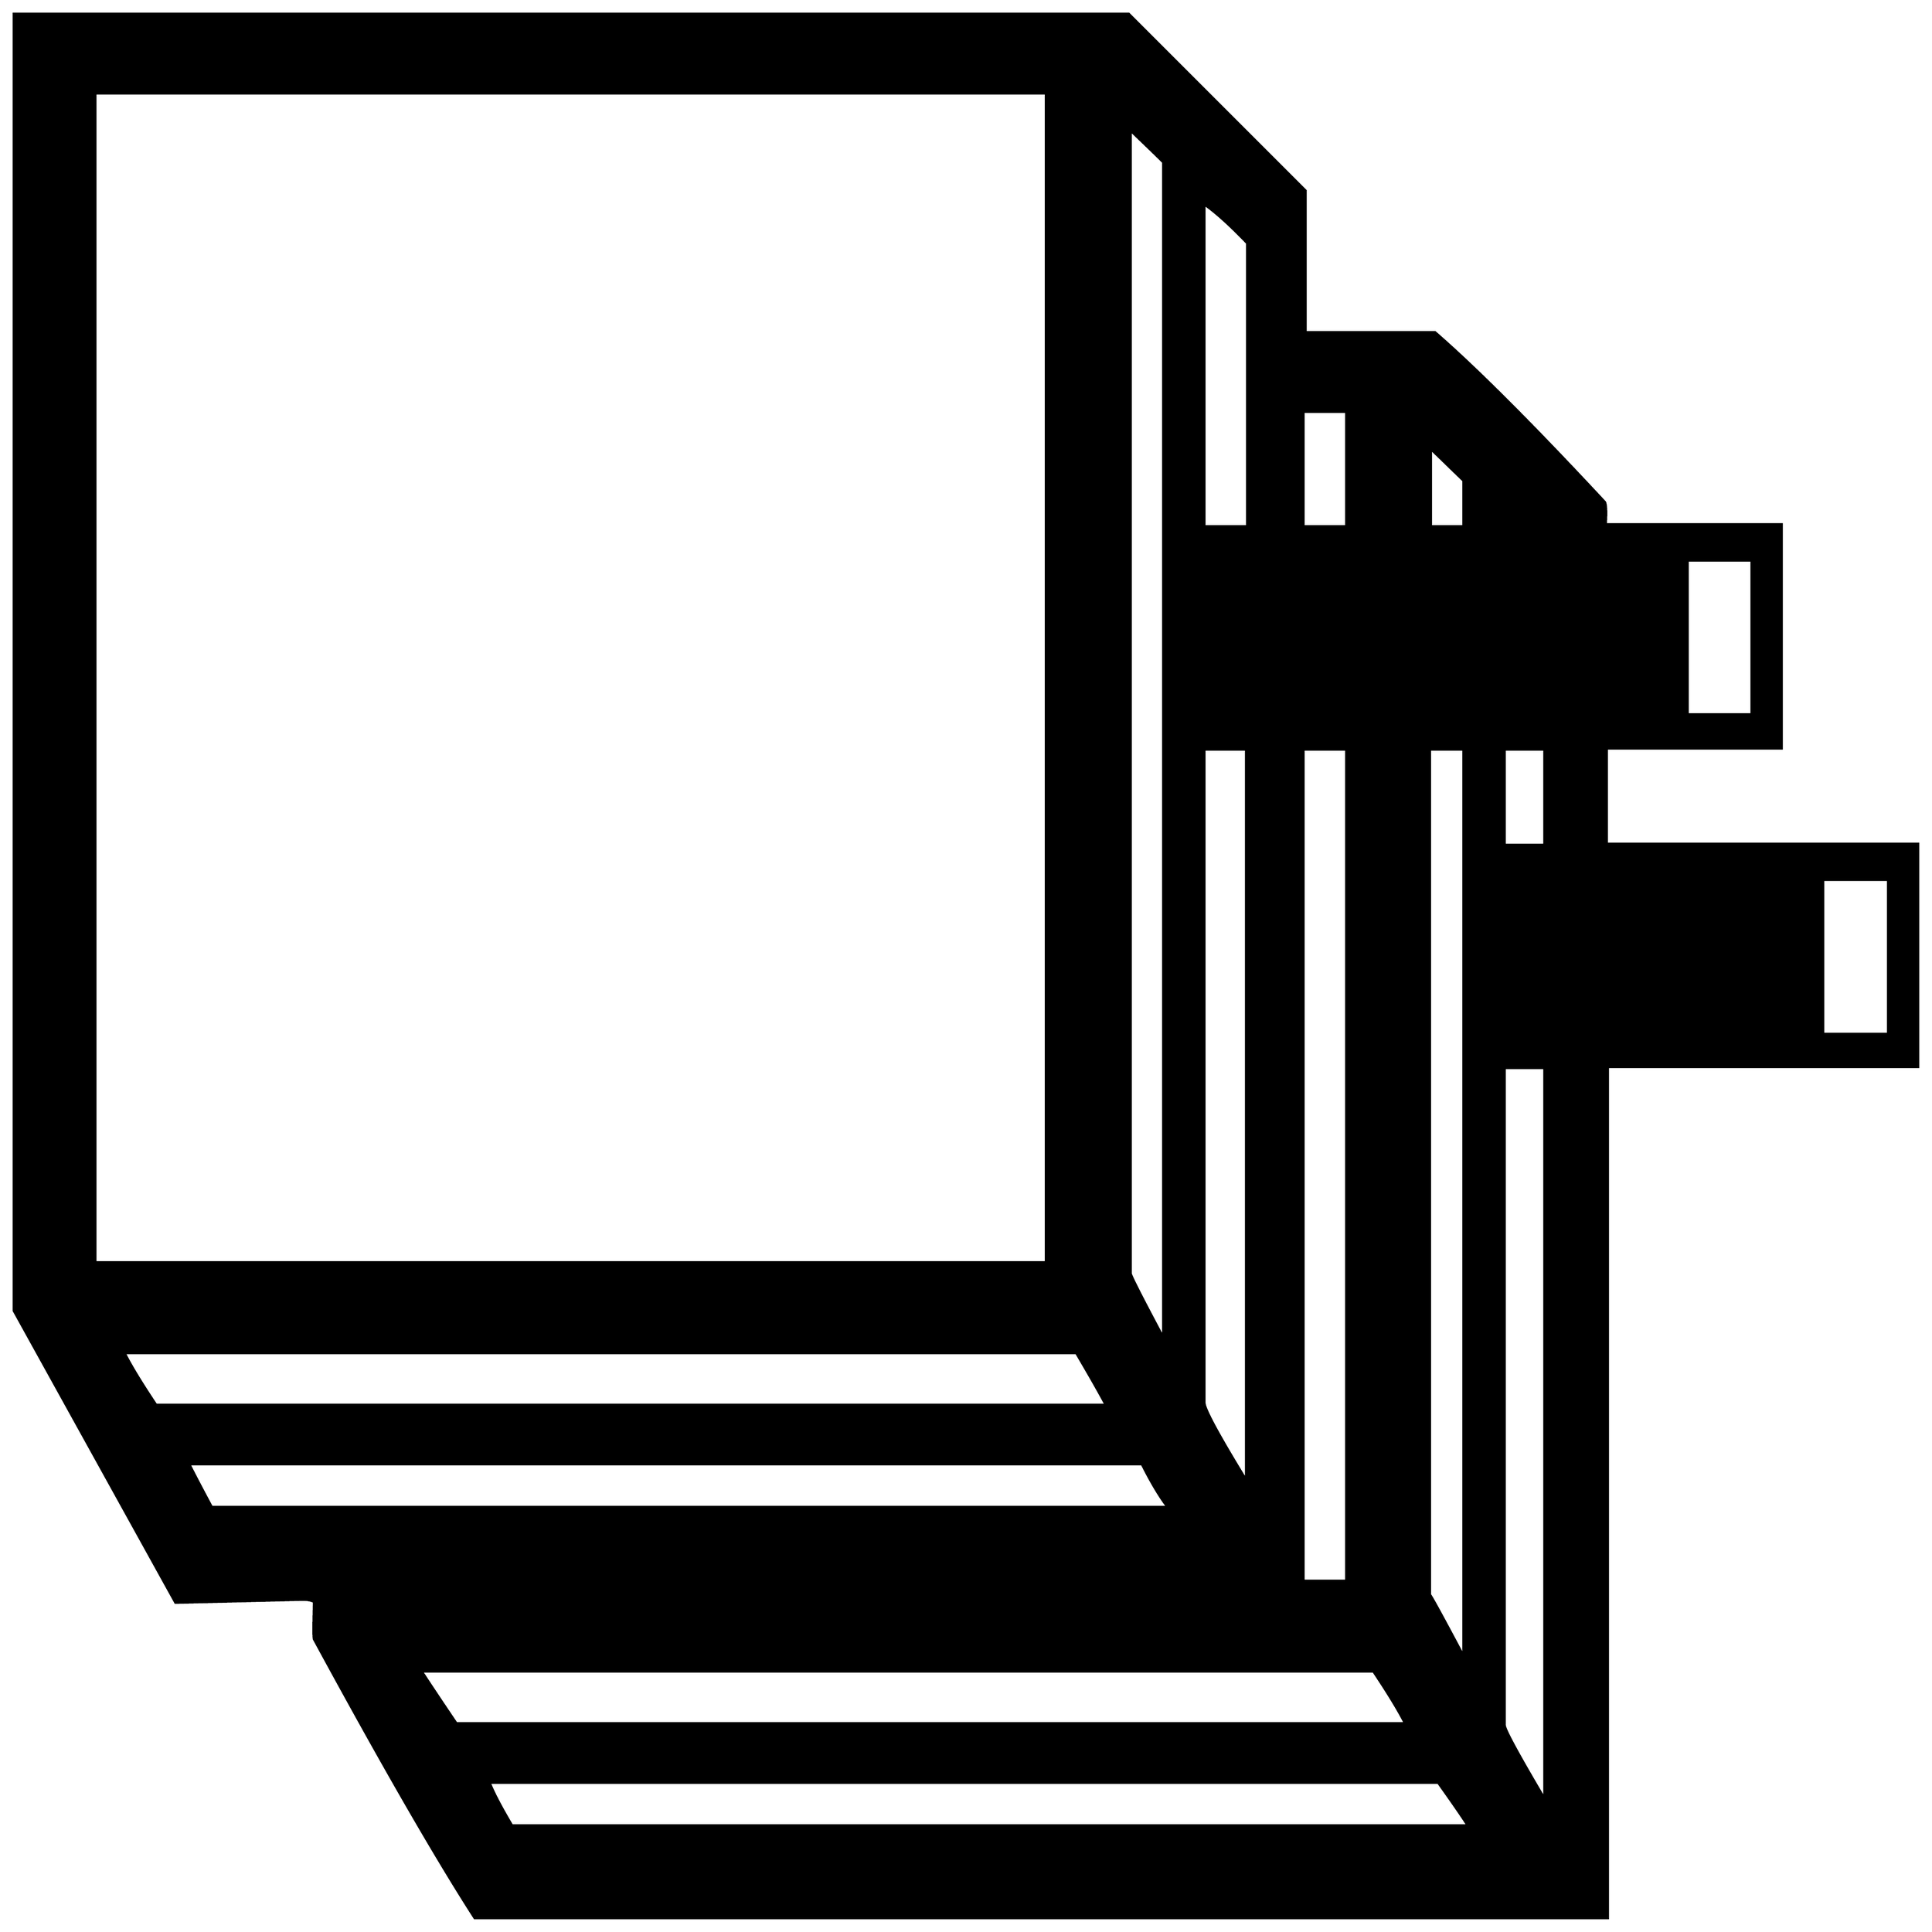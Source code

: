 


\begin{tikzpicture}[y=0.80pt, x=0.80pt, yscale=-1.0, xscale=1.0, inner sep=0pt, outer sep=0pt]
\begin{scope}[shift={(100.0,1713.0)},nonzero rule]
  \path[draw=.,fill=.,line width=1.600pt] (1966.0,-489.0) --
    (1659.0,-489.0) -- (1659.0,353.0) -- (538.0,353.0) ..
    controls (499.333,293.0) and (446.333,201.0) .. (379.0,77.0) ..
    controls (378.333,76.333) and (378.333,64.0) .. (379.0,40.0) ..
    controls (376.333,38.667) and (372.667,38.0) .. (368.0,38.0) ..
    controls (368.0,38.0) and (326.0,39.0) .. (242.0,41.0) --
    (82.0,-248.0) -- (82.0,-1531.0) -- (1185.0,-1531.0) --
    (1360.0,-1356.0) -- (1360.0,-1216.0) -- (1488.0,-1216.0) ..
    controls (1528.667,-1180.667) and (1584.667,-1124.667) ..
    (1656.0,-1048.0) .. controls (1657.333,-1046.0) and
    (1657.667,-1038.667) .. (1657.0,-1026.0) -- (1831.0,-1026.0) --
    (1831.0,-804.0) -- (1658.0,-804.0) -- (1658.0,-710.0) --
    (1966.0,-710.0) -- (1966.0,-489.0) -- cycle(1801.0,-838.0)
    -- (1801.0,-990.0) -- (1738.0,-990.0) -- (1738.0,-838.0) --
    (1801.0,-838.0) -- cycle(1516.0,-1024.0) -- (1516.0,-1069.0)
    -- (1484.0,-1100.0) -- (1484.0,-1024.0) -- (1516.0,-1024.0)
    -- cycle(1936.0,-522.0) -- (1936.0,-674.0) --
    (1872.0,-674.0) -- (1872.0,-522.0) -- (1936.0,-522.0) --
    cycle(1302.0,-1024.0) -- (1302.0,-1304.0) .. controls
    (1285.333,-1321.333) and (1271.333,-1334.0) .. (1260.0,-1342.0) --
    (1260.0,-1024.0) -- (1302.0,-1024.0) --
    cycle(1400.0,-1024.0) -- (1400.0,-1137.0) --
    (1358.0,-1137.0) -- (1358.0,-1024.0) -- (1400.0,-1024.0) --
    cycle(1596.0,-709.0) -- (1596.0,-803.0) -- (1557.0,-803.0)
    -- (1557.0,-709.0) -- (1596.0,-709.0) --
    cycle(1219.0,-222.0) -- (1219.0,-1384.0) .. controls
    (1215.0,-1388.0) and (1204.333,-1398.333) .. (1187.0,-1415.0) --
    (1187.0,-285.0) .. controls (1187.0,-283.0) and
    (1197.667,-262.0) .. (1219.0,-222.0) -- cycle(1516.0,93.0) --
    (1516.0,-803.0) -- (1483.0,-803.0) -- (1483.0,33.0) ..
    controls (1483.0,31.667) and (1494.0,51.667) .. (1516.0,93.0) --
    cycle(1400.0,19.0) -- (1400.0,-803.0) -- (1358.0,-803.0) --
    (1358.0,19.0) -- (1400.0,19.0) -- cycle(1301.0,-81.0) --
    (1301.0,-803.0) -- (1260.0,-803.0) -- (1260.0,-157.0) ..
    controls (1260.0,-151.0) and (1273.667,-125.667) ..
    (1301.0,-81.0) -- cycle(1596.0,234.0) -- (1596.0,-488.0) --
    (1557.0,-488.0) -- (1557.0,162.0) .. controls (1557.0,166.0)
    and (1570.0,190.0) .. (1596.0,234.0) -- cycle(1103.0,-296.0)
    -- (1103.0,-1452.0) -- (163.0,-1452.0) -- (163.0,-296.0) --
    (1103.0,-296.0) -- cycle(1162.0,-155.0) .. controls
    (1156.0,-166.333) and (1146.333,-183.333) .. (1133.0,-206.0) --
    (192.0,-206.0) .. controls (198.0,-194.0) and (208.333,-177.0)
    .. (223.0,-155.0) -- (1162.0,-155.0) -- cycle(1458.0,160.0)
    .. controls (1452.0,148.0) and (1441.667,131.0) ..
    (1427.0,109.0) -- (486.0,109.0) .. controls (493.333,120.333)
    and (504.667,137.333) .. (520.0,160.0) -- (1458.0,160.0) --
    cycle(1223.0,-54.0) .. controls (1215.0,-64.667) and
    (1206.667,-78.667) .. (1198.0,-96.0) -- (256.0,-96.0) ..
    controls (260.667,-86.667) and (268.0,-72.667) .. (278.0,-54.0) --
    (1223.0,-54.0) -- cycle(1520.0,261.0) .. controls
    (1514.0,251.667) and (1504.333,237.667) .. (1491.0,219.0) --
    (553.0,219.0) .. controls (557.0,229.0) and (564.333,243.0) ..
    (575.0,261.0) -- (1520.0,261.0) -- cycle;
\end{scope}

\end{tikzpicture}


